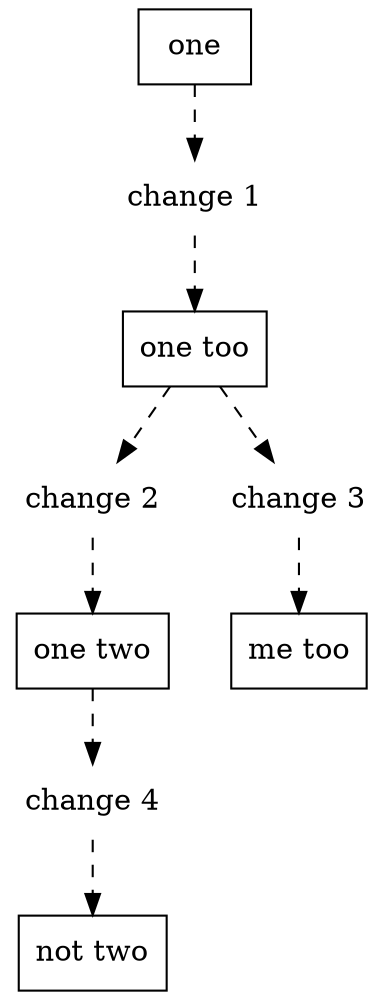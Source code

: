 digraph undotree2 {
	a[label="one",shape=record];
	c1[label="change 1",shape=plaintext];
	b[label="one too",shape=record];
	c2[label="change 2",shape=plaintext];
	c[label="one two",shape=record];
	c3[label="change 3",shape=plaintext];
	d[label="me too",shape=record];
	c4[label="change 4",shape=plaintext];
	e[label="not two",shape=record];
	a -> c1[style=dashed];
	c1 -> b[style=dashed];
	b -> c2[style=dashed];
	c2 -> c[style=dashed];
	b -> c3[style=dashed];
	c3 -> d[style=dashed];
	c -> c4[style=dashed];
	c4 -> e[style=dashed];
}
